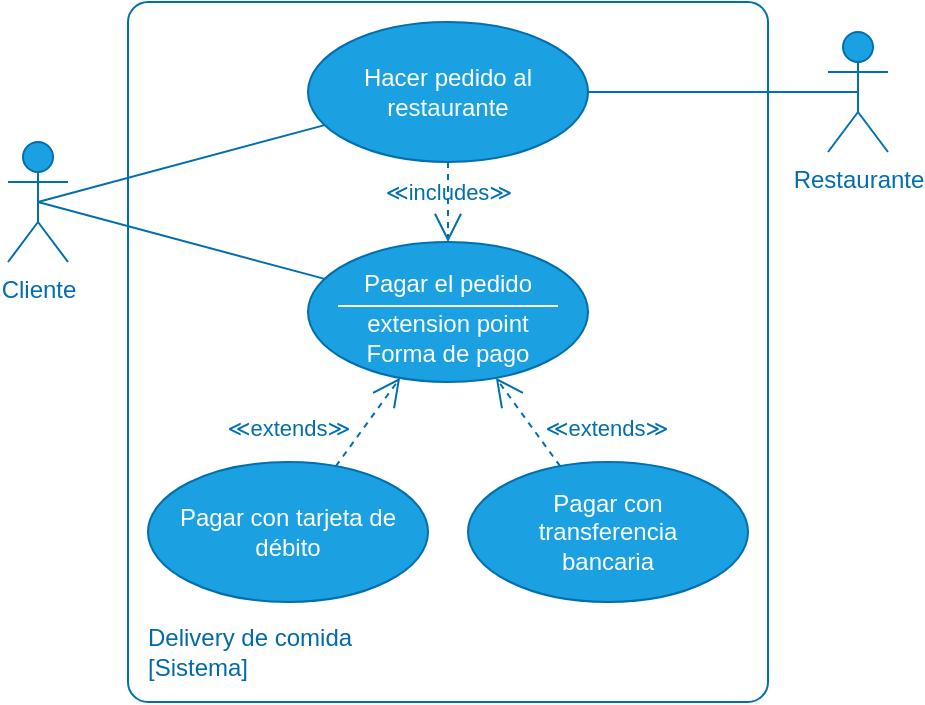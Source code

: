 <mxfile>
    <diagram id="04tZnPdtuaadIbHhMt9Q" name="Page-1">
        <mxGraphModel dx="640" dy="540" grid="1" gridSize="10" guides="1" tooltips="1" connect="1" arrows="1" fold="1" page="1" pageScale="1" pageWidth="850" pageHeight="1100" math="0" shadow="0">
            <root>
                <mxCell id="0"/>
                <mxCell id="1" parent="0"/>
                <object placeholders="1" c4Name="Delivery de comida" c4Type="SystemScopeBoundary" c4Application="Sistema" label="&lt;font style=&quot;font-size: 12px;&quot;&gt;&lt;span style=&quot;font-size: 12px;&quot;&gt;&lt;div style=&quot;text-align: left; font-size: 12px;&quot;&gt;%c4Name%&lt;/div&gt;&lt;/span&gt;&lt;/font&gt;&lt;div style=&quot;text-align: left; font-size: 12px;&quot;&gt;[%c4Application%]&lt;/div&gt;" id="2">
                    <mxCell style="rounded=1;fontSize=12;whiteSpace=wrap;html=1;arcSize=20;fillColor=none;strokeColor=#006EAF;fontColor=#036aa8;labelBackgroundColor=none;align=left;verticalAlign=bottom;labelBorderColor=none;spacingTop=0;spacing=10;metaEdit=1;rotatable=0;perimeter=rectanglePerimeter;labelPadding=0;allowArrows=0;connectable=0;expand=0;recursiveResize=0;editable=1;pointerEvents=0;absoluteArcSize=1;points=[[0.25,0,0],[0.5,0,0],[0.75,0,0],[1,0.25,0],[1,0.5,0],[1,0.75,0],[0.75,1,0],[0.5,1,0],[0.25,1,0],[0,0.75,0],[0,0.5,0],[0,0.25,0]];fontStyle=0" parent="1" vertex="1">
                        <mxGeometry x="120" y="80" width="320" height="350" as="geometry"/>
                    </mxCell>
                </object>
                <mxCell id="3" value="" style="edgeStyle=none;html=1;endArrow=none;endFill=0;exitX=0.5;exitY=0.5;exitDx=0;exitDy=0;exitPerimeter=0;fillColor=#1ba1e2;strokeColor=#006EAF;" parent="1" source="4" target="6" edge="1">
                    <mxGeometry relative="1" as="geometry"/>
                </mxCell>
                <mxCell id="4" value="Cliente" style="shape=umlActor;verticalLabelPosition=bottom;verticalAlign=top;html=1;fillColor=#1ba1e2;fontColor=#006eaf;strokeColor=#006EAF;" parent="1" vertex="1">
                    <mxGeometry x="60" y="150" width="30" height="60" as="geometry"/>
                </mxCell>
                <mxCell id="5" value="" style="edgeStyle=none;html=1;endArrow=none;endFill=0;entryX=0.5;entryY=0.5;entryDx=0;entryDy=0;entryPerimeter=0;fillColor=#1ba1e2;strokeColor=#006EAF;" parent="1" source="6" target="7" edge="1">
                    <mxGeometry relative="1" as="geometry"/>
                </mxCell>
                <mxCell id="6" value="Hacer pedido al restaurante" style="ellipse;whiteSpace=wrap;html=1;fillColor=#1ba1e2;fontColor=#ffffff;strokeColor=#006EAF;" parent="1" vertex="1">
                    <mxGeometry x="210" y="90" width="140" height="70" as="geometry"/>
                </mxCell>
                <mxCell id="7" value="Restaurante" style="shape=umlActor;verticalLabelPosition=bottom;verticalAlign=top;html=1;fillColor=#1ba1e2;fontColor=#006eaf;strokeColor=#006EAF;" parent="1" vertex="1">
                    <mxGeometry x="470" y="95" width="30" height="60" as="geometry"/>
                </mxCell>
                <mxCell id="9" value="Pagar el pedido&lt;br&gt;&amp;nbsp;&lt;br&gt;&amp;nbsp;" style="ellipse;whiteSpace=wrap;html=1;fillColor=#1ba1e2;fontColor=#ffffff;strokeColor=#006EAF;" parent="1" vertex="1">
                    <mxGeometry x="210" y="200" width="140" height="70" as="geometry"/>
                </mxCell>
                <mxCell id="11" value="Pagar con&lt;br&gt;transferencia&lt;br&gt;bancaria" style="ellipse;whiteSpace=wrap;html=1;fillColor=#1ba1e2;fontColor=#ffffff;strokeColor=#006EAF;" parent="1" vertex="1">
                    <mxGeometry x="290" y="310" width="140" height="70" as="geometry"/>
                </mxCell>
                <mxCell id="12" value="Pagar con tarjeta de débito" style="ellipse;whiteSpace=wrap;html=1;fillColor=#1ba1e2;fontColor=#ffffff;strokeColor=#006EAF;" parent="1" vertex="1">
                    <mxGeometry x="130" y="310" width="140" height="70" as="geometry"/>
                </mxCell>
                <mxCell id="16" value="" style="edgeStyle=none;html=1;endArrow=none;endFill=0;exitX=0.5;exitY=0.5;exitDx=0;exitDy=0;exitPerimeter=0;fillColor=#1ba1e2;strokeColor=#006EAF;" parent="1" source="4" target="9" edge="1">
                    <mxGeometry relative="1" as="geometry">
                        <mxPoint x="140" y="130.455" as="sourcePoint"/>
                        <mxPoint x="220.128" y="132.883" as="targetPoint"/>
                    </mxGeometry>
                </mxCell>
                <mxCell id="18" value="" style="endArrow=open;endSize=12;dashed=1;html=1;fontColor=#006EAF;fillColor=#1ba1e2;strokeColor=#006EAF;" parent="1" source="6" target="9" edge="1">
                    <mxGeometry width="160" relative="1" as="geometry">
                        <mxPoint x="250" y="280" as="sourcePoint"/>
                        <mxPoint x="410" y="280" as="targetPoint"/>
                    </mxGeometry>
                </mxCell>
                <mxCell id="19" value="≪includes≫" style="edgeLabel;html=1;align=center;verticalAlign=middle;resizable=0;points=[];fontColor=#006EAF;labelBackgroundColor=none;" parent="18" vertex="1" connectable="0">
                    <mxGeometry x="0.287" relative="1" as="geometry">
                        <mxPoint y="-11" as="offset"/>
                    </mxGeometry>
                </mxCell>
                <mxCell id="20" value="" style="line;strokeWidth=1;html=1;fillColor=#000000;fontColor=#ffffff;strokeColor=#FFFFFF;" parent="1" vertex="1">
                    <mxGeometry x="225" y="227" width="110" height="10" as="geometry"/>
                </mxCell>
                <mxCell id="22" value="extension point&lt;br&gt;Forma de pago" style="text;html=1;strokeColor=none;fillColor=none;align=center;verticalAlign=middle;whiteSpace=wrap;rounded=0;strokeWidth=1;fontColor=#ffffff;" parent="1" vertex="1">
                    <mxGeometry x="230" y="233" width="100" height="30" as="geometry"/>
                </mxCell>
                <mxCell id="23" value="" style="endArrow=open;endSize=12;dashed=1;html=1;fillColor=#1ba1e2;strokeColor=#006EAF;" parent="1" source="11" target="9" edge="1">
                    <mxGeometry width="160" relative="1" as="geometry">
                        <mxPoint x="290" y="170" as="sourcePoint"/>
                        <mxPoint x="290" y="210" as="targetPoint"/>
                    </mxGeometry>
                </mxCell>
                <mxCell id="24" value="≪extends≫" style="edgeLabel;html=1;align=center;verticalAlign=middle;resizable=0;points=[];fontColor=#006EAF;labelBackgroundColor=none;" parent="23" vertex="1" connectable="0">
                    <mxGeometry x="0.287" relative="1" as="geometry">
                        <mxPoint x="43" y="9" as="offset"/>
                    </mxGeometry>
                </mxCell>
                <mxCell id="26" value="" style="endArrow=open;endSize=12;dashed=1;html=1;fillColor=#1ba1e2;strokeColor=#006EAF;" parent="1" source="12" target="9" edge="1">
                    <mxGeometry width="160" relative="1" as="geometry">
                        <mxPoint x="346.029" y="322.116" as="sourcePoint"/>
                        <mxPoint x="313.922" y="277.893" as="targetPoint"/>
                    </mxGeometry>
                </mxCell>
                <mxCell id="27" value="≪extends≫" style="edgeLabel;html=1;align=center;verticalAlign=middle;resizable=0;points=[];fontColor=#006EAF;labelBackgroundColor=none;" parent="26" vertex="1" connectable="0">
                    <mxGeometry x="0.287" relative="1" as="geometry">
                        <mxPoint x="-45" y="9" as="offset"/>
                    </mxGeometry>
                </mxCell>
            </root>
        </mxGraphModel>
    </diagram>
</mxfile>